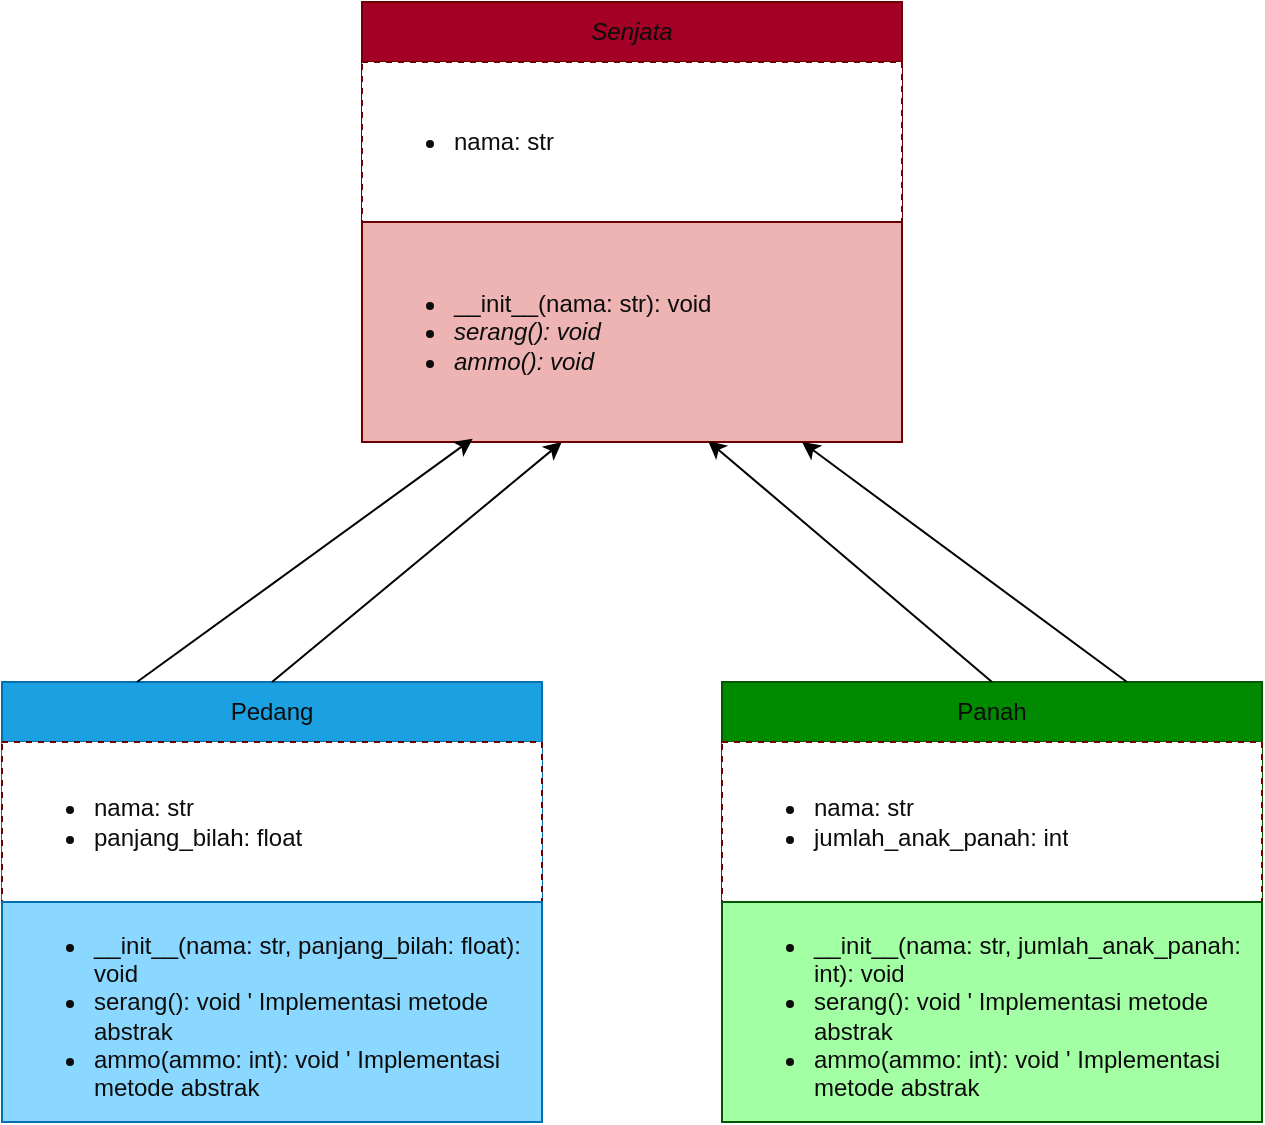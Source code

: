 <mxfile version="27.1.4">
  <diagram name="Page-1" id="76MluApxz7LvwzakT_Uy">
    <mxGraphModel dx="987" dy="600" grid="1" gridSize="10" guides="1" tooltips="1" connect="1" arrows="1" fold="1" page="1" pageScale="1" pageWidth="850" pageHeight="1100" math="0" shadow="0">
      <root>
        <mxCell id="0" />
        <mxCell id="1" parent="0" />
        <mxCell id="_lPeYFttOANibDaKMs_N-1" value="&lt;i&gt;Senjata&lt;/i&gt;" style="swimlane;fontStyle=0;childLayout=stackLayout;horizontal=1;startSize=30;horizontalStack=0;resizeParent=1;resizeParentMax=0;resizeLast=0;collapsible=1;marginBottom=0;whiteSpace=wrap;html=1;fillColor=#a20025;fontColor=light-dark(#0C0C0C,#0C0C0C);strokeColor=#6F0000;" vertex="1" parent="1">
          <mxGeometry x="290" y="180" width="270" height="220" as="geometry" />
        </mxCell>
        <mxCell id="_lPeYFttOANibDaKMs_N-2" value="&lt;ul&gt;&lt;li&gt;nama: str&lt;/li&gt;&lt;/ul&gt;" style="text;strokeColor=#6F0000;fillColor=light-dark(#FFFFFF,#FFFFFF);align=left;verticalAlign=middle;spacingLeft=4;spacingRight=4;overflow=hidden;points=[[0,0.5],[1,0.5]];portConstraint=eastwest;rotatable=0;whiteSpace=wrap;html=1;container=0;fontColor=light-dark(#0C0C0C,#0C0C0C);fillStyle=auto;dashed=1;gradientColor=none;" vertex="1" parent="_lPeYFttOANibDaKMs_N-1">
          <mxGeometry y="30" width="270" height="80" as="geometry" />
        </mxCell>
        <mxCell id="_lPeYFttOANibDaKMs_N-3" value="&lt;ul&gt;&lt;li&gt;__init__(nama: str): void&lt;/li&gt;&lt;li&gt;&lt;i&gt;serang(): void&lt;/i&gt;&lt;/li&gt;&lt;li&gt;&lt;i&gt;ammo(): void&lt;/i&gt;&lt;/li&gt;&lt;/ul&gt;" style="text;strokeColor=#6F0000;fillColor=light-dark(#EEB4B4,#EEB4B4);align=left;verticalAlign=middle;spacingLeft=4;spacingRight=4;overflow=hidden;points=[[0,0.5],[1,0.5]];portConstraint=eastwest;rotatable=0;whiteSpace=wrap;html=1;fontColor=light-dark(#0C0C0C,#0C0C0C);" vertex="1" parent="_lPeYFttOANibDaKMs_N-1">
          <mxGeometry y="110" width="270" height="110" as="geometry" />
        </mxCell>
        <mxCell id="_lPeYFttOANibDaKMs_N-4" value="Pedang" style="swimlane;fontStyle=0;childLayout=stackLayout;horizontal=1;startSize=30;horizontalStack=0;resizeParent=1;resizeParentMax=0;resizeLast=0;collapsible=1;marginBottom=0;whiteSpace=wrap;html=1;fillColor=#1ba1e2;fontColor=light-dark(#0C0C0C,#0C0C0C);strokeColor=#006EAF;" vertex="1" parent="1">
          <mxGeometry x="110" y="520" width="270" height="220" as="geometry" />
        </mxCell>
        <mxCell id="_lPeYFttOANibDaKMs_N-5" value="&lt;ul&gt;&lt;li&gt;nama: str&lt;/li&gt;&lt;li&gt;panjang_bilah: float&lt;/li&gt;&lt;/ul&gt;" style="text;strokeColor=#6F0000;fillColor=light-dark(#FFFFFF,#FFFFFF);align=left;verticalAlign=middle;spacingLeft=4;spacingRight=4;overflow=hidden;points=[[0,0.5],[1,0.5]];portConstraint=eastwest;rotatable=0;whiteSpace=wrap;html=1;container=0;fontColor=light-dark(#0C0C0C,#0C0C0C);fillStyle=auto;dashed=1;gradientColor=none;" vertex="1" parent="_lPeYFttOANibDaKMs_N-4">
          <mxGeometry y="30" width="270" height="80" as="geometry" />
        </mxCell>
        <mxCell id="_lPeYFttOANibDaKMs_N-6" value="&lt;ul&gt;&lt;li&gt;__init__(nama: str, panjang_bilah: float): void&lt;/li&gt;&lt;li&gt;&lt;span style=&quot;background-color: transparent;&quot;&gt;serang(): void &#39; Implementasi metode abstrak&lt;/span&gt;&lt;/li&gt;&lt;li&gt;&lt;span style=&quot;background-color: transparent;&quot;&gt;ammo(ammo: int): void&amp;nbsp;&lt;/span&gt;&#39; Implementasi metode abstrak&lt;/li&gt;&lt;/ul&gt;" style="text;strokeColor=#006EAF;fillColor=light-dark(#8AD8FF,#8AD8FF);align=left;verticalAlign=middle;spacingLeft=4;spacingRight=4;overflow=hidden;points=[[0,0.5],[1,0.5]];portConstraint=eastwest;rotatable=0;whiteSpace=wrap;html=1;fontColor=light-dark(#0C0C0C,#0C0C0C);" vertex="1" parent="_lPeYFttOANibDaKMs_N-4">
          <mxGeometry y="110" width="270" height="110" as="geometry" />
        </mxCell>
        <mxCell id="_lPeYFttOANibDaKMs_N-7" value="Panah" style="swimlane;fontStyle=0;childLayout=stackLayout;horizontal=1;startSize=30;horizontalStack=0;resizeParent=1;resizeParentMax=0;resizeLast=0;collapsible=1;marginBottom=0;whiteSpace=wrap;html=1;fillColor=#008a00;fontColor=light-dark(#0C0C0C,#0C0C0C);strokeColor=#005700;" vertex="1" parent="1">
          <mxGeometry x="470" y="520" width="270" height="220" as="geometry" />
        </mxCell>
        <mxCell id="_lPeYFttOANibDaKMs_N-8" value="&lt;ul&gt;&lt;li&gt;nama: str&lt;/li&gt;&lt;li&gt;jumlah_anak_panah: int&lt;/li&gt;&lt;/ul&gt;" style="text;strokeColor=#6F0000;fillColor=light-dark(#FFFFFF,#FFFFFF);align=left;verticalAlign=middle;spacingLeft=4;spacingRight=4;overflow=hidden;points=[[0,0.5],[1,0.5]];portConstraint=eastwest;rotatable=0;whiteSpace=wrap;html=1;container=0;fontColor=light-dark(#0C0C0C,#0C0C0C);fillStyle=auto;dashed=1;gradientColor=none;" vertex="1" parent="_lPeYFttOANibDaKMs_N-7">
          <mxGeometry y="30" width="270" height="80" as="geometry" />
        </mxCell>
        <mxCell id="_lPeYFttOANibDaKMs_N-9" value="&lt;ul&gt;&lt;li&gt;__init__(nama: str, jumlah_anak_panah: int): void&lt;/li&gt;&lt;li&gt;&lt;span style=&quot;background-color: transparent;&quot;&gt;serang(): void &#39; Implementasi metode abstrak&lt;/span&gt;&lt;/li&gt;&lt;li&gt;&lt;span style=&quot;background-color: transparent;&quot;&gt;ammo(ammo: int): void&amp;nbsp;&lt;/span&gt;&#39; Implementasi metode abstrak&lt;/li&gt;&lt;/ul&gt;" style="text;strokeColor=#005700;fillColor=light-dark(#A3FFA3,#A3FFA3);align=left;verticalAlign=middle;spacingLeft=4;spacingRight=4;overflow=hidden;points=[[0,0.5],[1,0.5]];portConstraint=eastwest;rotatable=0;whiteSpace=wrap;html=1;fontColor=light-dark(#0C0C0C,#0C0C0C);" vertex="1" parent="_lPeYFttOANibDaKMs_N-7">
          <mxGeometry y="110" width="270" height="110" as="geometry" />
        </mxCell>
        <mxCell id="_lPeYFttOANibDaKMs_N-10" value="" style="endArrow=classic;html=1;rounded=0;exitX=0.25;exitY=0;exitDx=0;exitDy=0;entryX=0.205;entryY=0.985;entryDx=0;entryDy=0;entryPerimeter=0;fontColor=light-dark(#0C0C0C,#0C0C0C);" edge="1" parent="1" source="_lPeYFttOANibDaKMs_N-4" target="_lPeYFttOANibDaKMs_N-3">
          <mxGeometry width="50" height="50" relative="1" as="geometry">
            <mxPoint x="460" y="470" as="sourcePoint" />
            <mxPoint x="510" y="420" as="targetPoint" />
          </mxGeometry>
        </mxCell>
        <mxCell id="_lPeYFttOANibDaKMs_N-11" value="" style="endArrow=classic;html=1;rounded=0;exitX=0.5;exitY=0;exitDx=0;exitDy=0;entryX=0.37;entryY=1;entryDx=0;entryDy=0;entryPerimeter=0;fontColor=light-dark(#0C0C0C,#0C0C0C);" edge="1" parent="1" source="_lPeYFttOANibDaKMs_N-4" target="_lPeYFttOANibDaKMs_N-3">
          <mxGeometry width="50" height="50" relative="1" as="geometry">
            <mxPoint x="188" y="530" as="sourcePoint" />
            <mxPoint x="382" y="414" as="targetPoint" />
          </mxGeometry>
        </mxCell>
        <mxCell id="_lPeYFttOANibDaKMs_N-12" value="" style="endArrow=classic;html=1;rounded=0;exitX=0.5;exitY=0;exitDx=0;exitDy=0;entryX=0.641;entryY=0.995;entryDx=0;entryDy=0;entryPerimeter=0;fontColor=light-dark(#0C0C0C,#0C0C0C);" edge="1" parent="1" source="_lPeYFttOANibDaKMs_N-7" target="_lPeYFttOANibDaKMs_N-3">
          <mxGeometry width="50" height="50" relative="1" as="geometry">
            <mxPoint x="255" y="530" as="sourcePoint" />
            <mxPoint x="415" y="414" as="targetPoint" />
          </mxGeometry>
        </mxCell>
        <mxCell id="_lPeYFttOANibDaKMs_N-13" value="" style="endArrow=classic;html=1;rounded=0;exitX=0.75;exitY=0;exitDx=0;exitDy=0;fontColor=light-dark(#0C0C0C,#0C0C0C);" edge="1" parent="1" source="_lPeYFttOANibDaKMs_N-7">
          <mxGeometry width="50" height="50" relative="1" as="geometry">
            <mxPoint x="615" y="530" as="sourcePoint" />
            <mxPoint x="510" y="400" as="targetPoint" />
          </mxGeometry>
        </mxCell>
      </root>
    </mxGraphModel>
  </diagram>
</mxfile>
